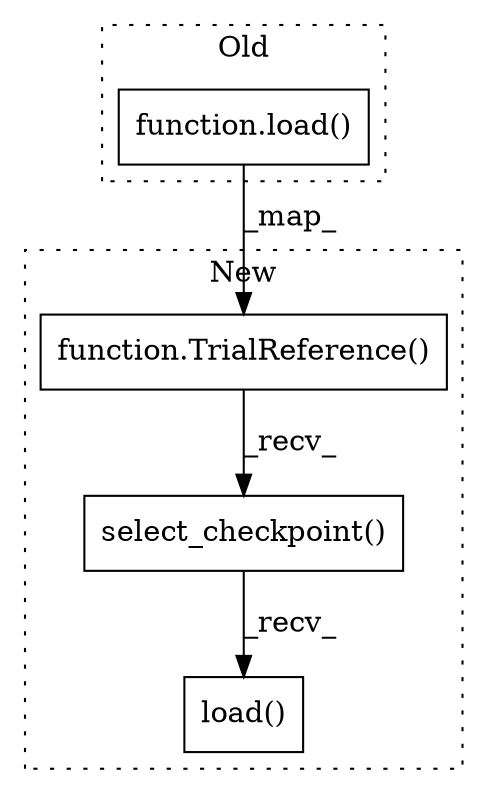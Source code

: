 digraph G {
subgraph cluster0 {
1 [label="function.load()" a="75" s="5402,5419" l="5,14" shape="box"];
label = "Old";
style="dotted";
}
subgraph cluster1 {
2 [label="function.TrialReference()" a="75" s="5487,5514" l="15,1" shape="box"];
3 [label="load()" a="75" s="5487" l="66" shape="box"];
4 [label="select_checkpoint()" a="75" s="5487" l="59" shape="box"];
label = "New";
style="dotted";
}
1 -> 2 [label="_map_"];
2 -> 4 [label="_recv_"];
4 -> 3 [label="_recv_"];
}